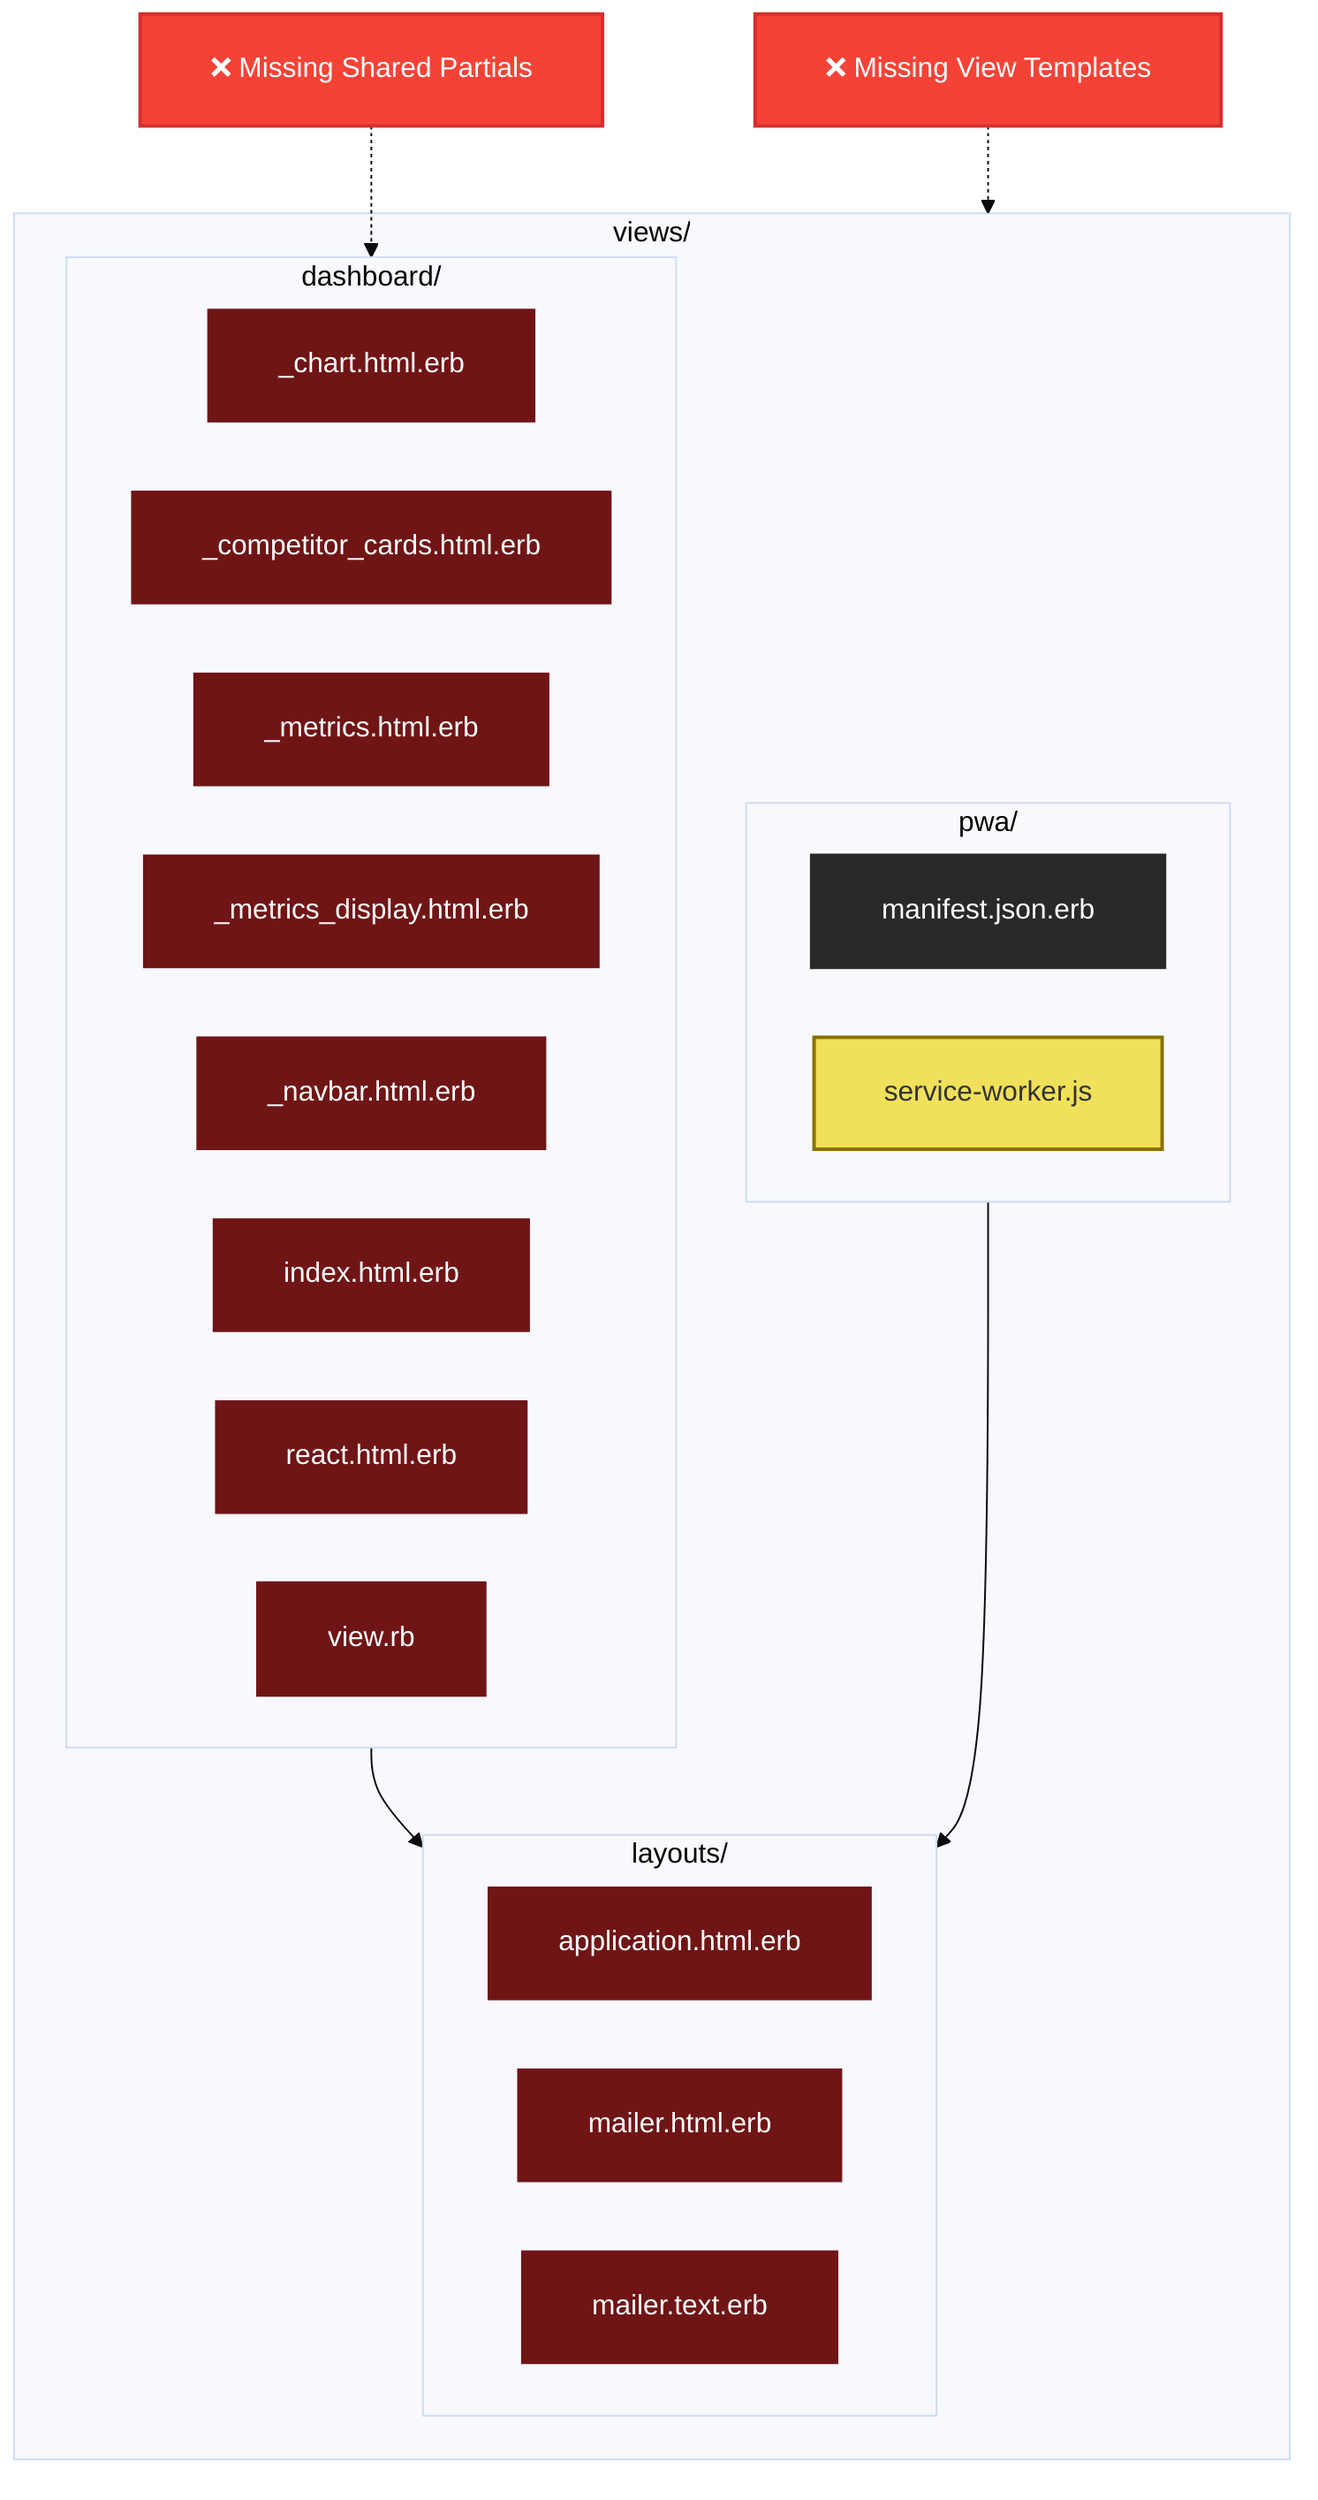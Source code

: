 %%{init: {
  'flowchart': {
    'curve': 'basis',
    'nodeSpacing': 40,
    'rankSpacing': 50,
    'padding': 20
  },
  'theme': 'base'
}}%%

graph TB
    %% Style definitions
    classDef ruby fill:#701516,stroke:#701516,color:#fff,stroke-width:2px
    classDef erb fill:#701516,stroke:#701516,color:#fff,stroke-width:1px
    classDef js fill:#f1e05a,stroke:#887100,stroke-width:2px
    classDef json fill:#292929,stroke:#292929,color:#fff,stroke-width:2px
    classDef warn fill:#f44336,stroke:#d32f2f,color:#fff,stroke-width:2px

    subgraph Views["views/"]
        subgraph Dashboard["dashboard/"]
            Chart["_chart.html.erb"]:::erb
            CompCards["_competitor_cards.html.erb"]:::erb
            Metrics["_metrics.html.erb"]:::erb
            MetricsDisplay["_metrics_display.html.erb"]:::erb
            Navbar["_navbar.html.erb"]:::erb
            Index["index.html.erb"]:::erb
            React["react.html.erb"]:::erb
            ViewRB["view.rb"]:::ruby
        end

        subgraph Layouts["layouts/"]
            AppLayout["application.html.erb"]:::erb
            MailerHTML["mailer.html.erb"]:::erb
            MailerText["mailer.text.erb"]:::erb
        end

        subgraph PWA["pwa/"]
            Manifest["manifest.json.erb"]:::json
            ServiceWorker["service-worker.js"]:::js
        end
    end

    %% Warnings
    MissingTemplates["❌ Missing View Templates"]:::warn
    MissingPartials["❌ Missing Shared Partials"]:::warn

    %% Connections
    Dashboard --> Layouts
    PWA --> Layouts
    MissingTemplates -.-> Views
    MissingPartials -.-> Dashboard